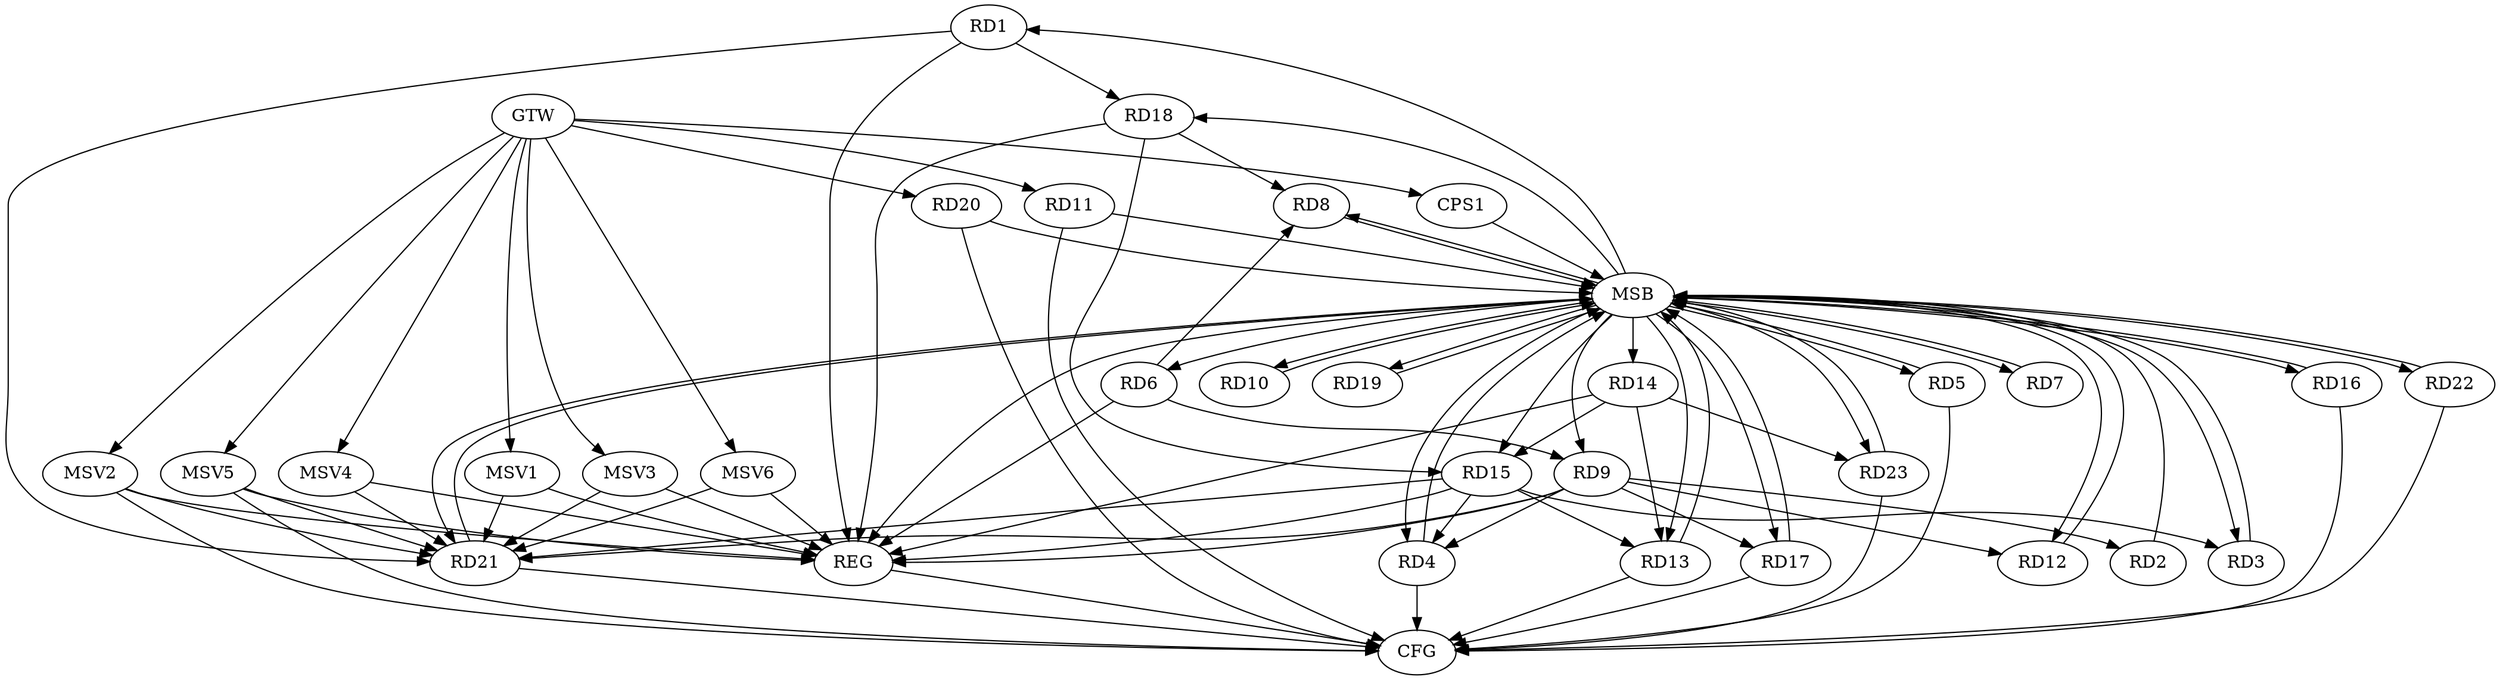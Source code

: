 strict digraph G {
  RD1 [ label="RD1" ];
  RD2 [ label="RD2" ];
  RD3 [ label="RD3" ];
  RD4 [ label="RD4" ];
  RD5 [ label="RD5" ];
  RD6 [ label="RD6" ];
  RD7 [ label="RD7" ];
  RD8 [ label="RD8" ];
  RD9 [ label="RD9" ];
  RD10 [ label="RD10" ];
  RD11 [ label="RD11" ];
  RD12 [ label="RD12" ];
  RD13 [ label="RD13" ];
  RD14 [ label="RD14" ];
  RD15 [ label="RD15" ];
  RD16 [ label="RD16" ];
  RD17 [ label="RD17" ];
  RD18 [ label="RD18" ];
  RD19 [ label="RD19" ];
  RD20 [ label="RD20" ];
  RD21 [ label="RD21" ];
  RD22 [ label="RD22" ];
  RD23 [ label="RD23" ];
  CPS1 [ label="CPS1" ];
  GTW [ label="GTW" ];
  REG [ label="REG" ];
  MSB [ label="MSB" ];
  CFG [ label="CFG" ];
  MSV1 [ label="MSV1" ];
  MSV2 [ label="MSV2" ];
  MSV3 [ label="MSV3" ];
  MSV4 [ label="MSV4" ];
  MSV5 [ label="MSV5" ];
  MSV6 [ label="MSV6" ];
  RD1 -> RD18;
  RD1 -> RD21;
  RD9 -> RD2;
  RD15 -> RD3;
  RD9 -> RD4;
  RD15 -> RD4;
  RD6 -> RD8;
  RD6 -> RD9;
  RD18 -> RD8;
  RD9 -> RD12;
  RD9 -> RD17;
  RD9 -> RD21;
  RD14 -> RD13;
  RD15 -> RD13;
  RD14 -> RD15;
  RD14 -> RD23;
  RD18 -> RD15;
  RD15 -> RD21;
  GTW -> RD11;
  GTW -> RD20;
  GTW -> CPS1;
  RD1 -> REG;
  RD6 -> REG;
  RD9 -> REG;
  RD14 -> REG;
  RD15 -> REG;
  RD18 -> REG;
  RD2 -> MSB;
  MSB -> RD13;
  MSB -> RD15;
  MSB -> RD17;
  MSB -> RD23;
  MSB -> REG;
  RD3 -> MSB;
  MSB -> RD7;
  RD4 -> MSB;
  MSB -> RD19;
  RD5 -> MSB;
  MSB -> RD10;
  RD7 -> MSB;
  MSB -> RD18;
  MSB -> RD21;
  RD8 -> MSB;
  MSB -> RD1;
  MSB -> RD5;
  MSB -> RD14;
  RD10 -> MSB;
  RD11 -> MSB;
  MSB -> RD22;
  RD12 -> MSB;
  MSB -> RD8;
  RD13 -> MSB;
  MSB -> RD12;
  RD16 -> MSB;
  MSB -> RD4;
  RD17 -> MSB;
  MSB -> RD3;
  RD19 -> MSB;
  MSB -> RD9;
  MSB -> RD16;
  RD20 -> MSB;
  RD21 -> MSB;
  MSB -> RD6;
  RD22 -> MSB;
  RD23 -> MSB;
  CPS1 -> MSB;
  RD13 -> CFG;
  RD17 -> CFG;
  RD20 -> CFG;
  RD16 -> CFG;
  RD4 -> CFG;
  RD22 -> CFG;
  RD21 -> CFG;
  RD23 -> CFG;
  RD5 -> CFG;
  RD11 -> CFG;
  REG -> CFG;
  MSV1 -> RD21;
  GTW -> MSV1;
  MSV1 -> REG;
  MSV2 -> RD21;
  GTW -> MSV2;
  MSV2 -> REG;
  MSV2 -> CFG;
  MSV3 -> RD21;
  MSV4 -> RD21;
  MSV5 -> RD21;
  GTW -> MSV3;
  MSV3 -> REG;
  GTW -> MSV4;
  MSV4 -> REG;
  GTW -> MSV5;
  MSV5 -> REG;
  MSV5 -> CFG;
  MSV6 -> RD21;
  GTW -> MSV6;
  MSV6 -> REG;
}
